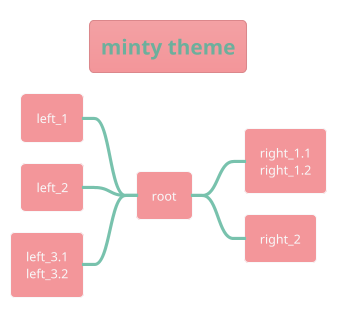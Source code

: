 ' Do not edit
' Theme Gallery
' autogenerated by script
'
@startmindmap
!theme minty
title minty theme
+ root
**:right_1.1
right_1.2;
++ right_2

left side

-- left_1
-- left_2
**:left_3.1
left_3.2;
@endmindmap
